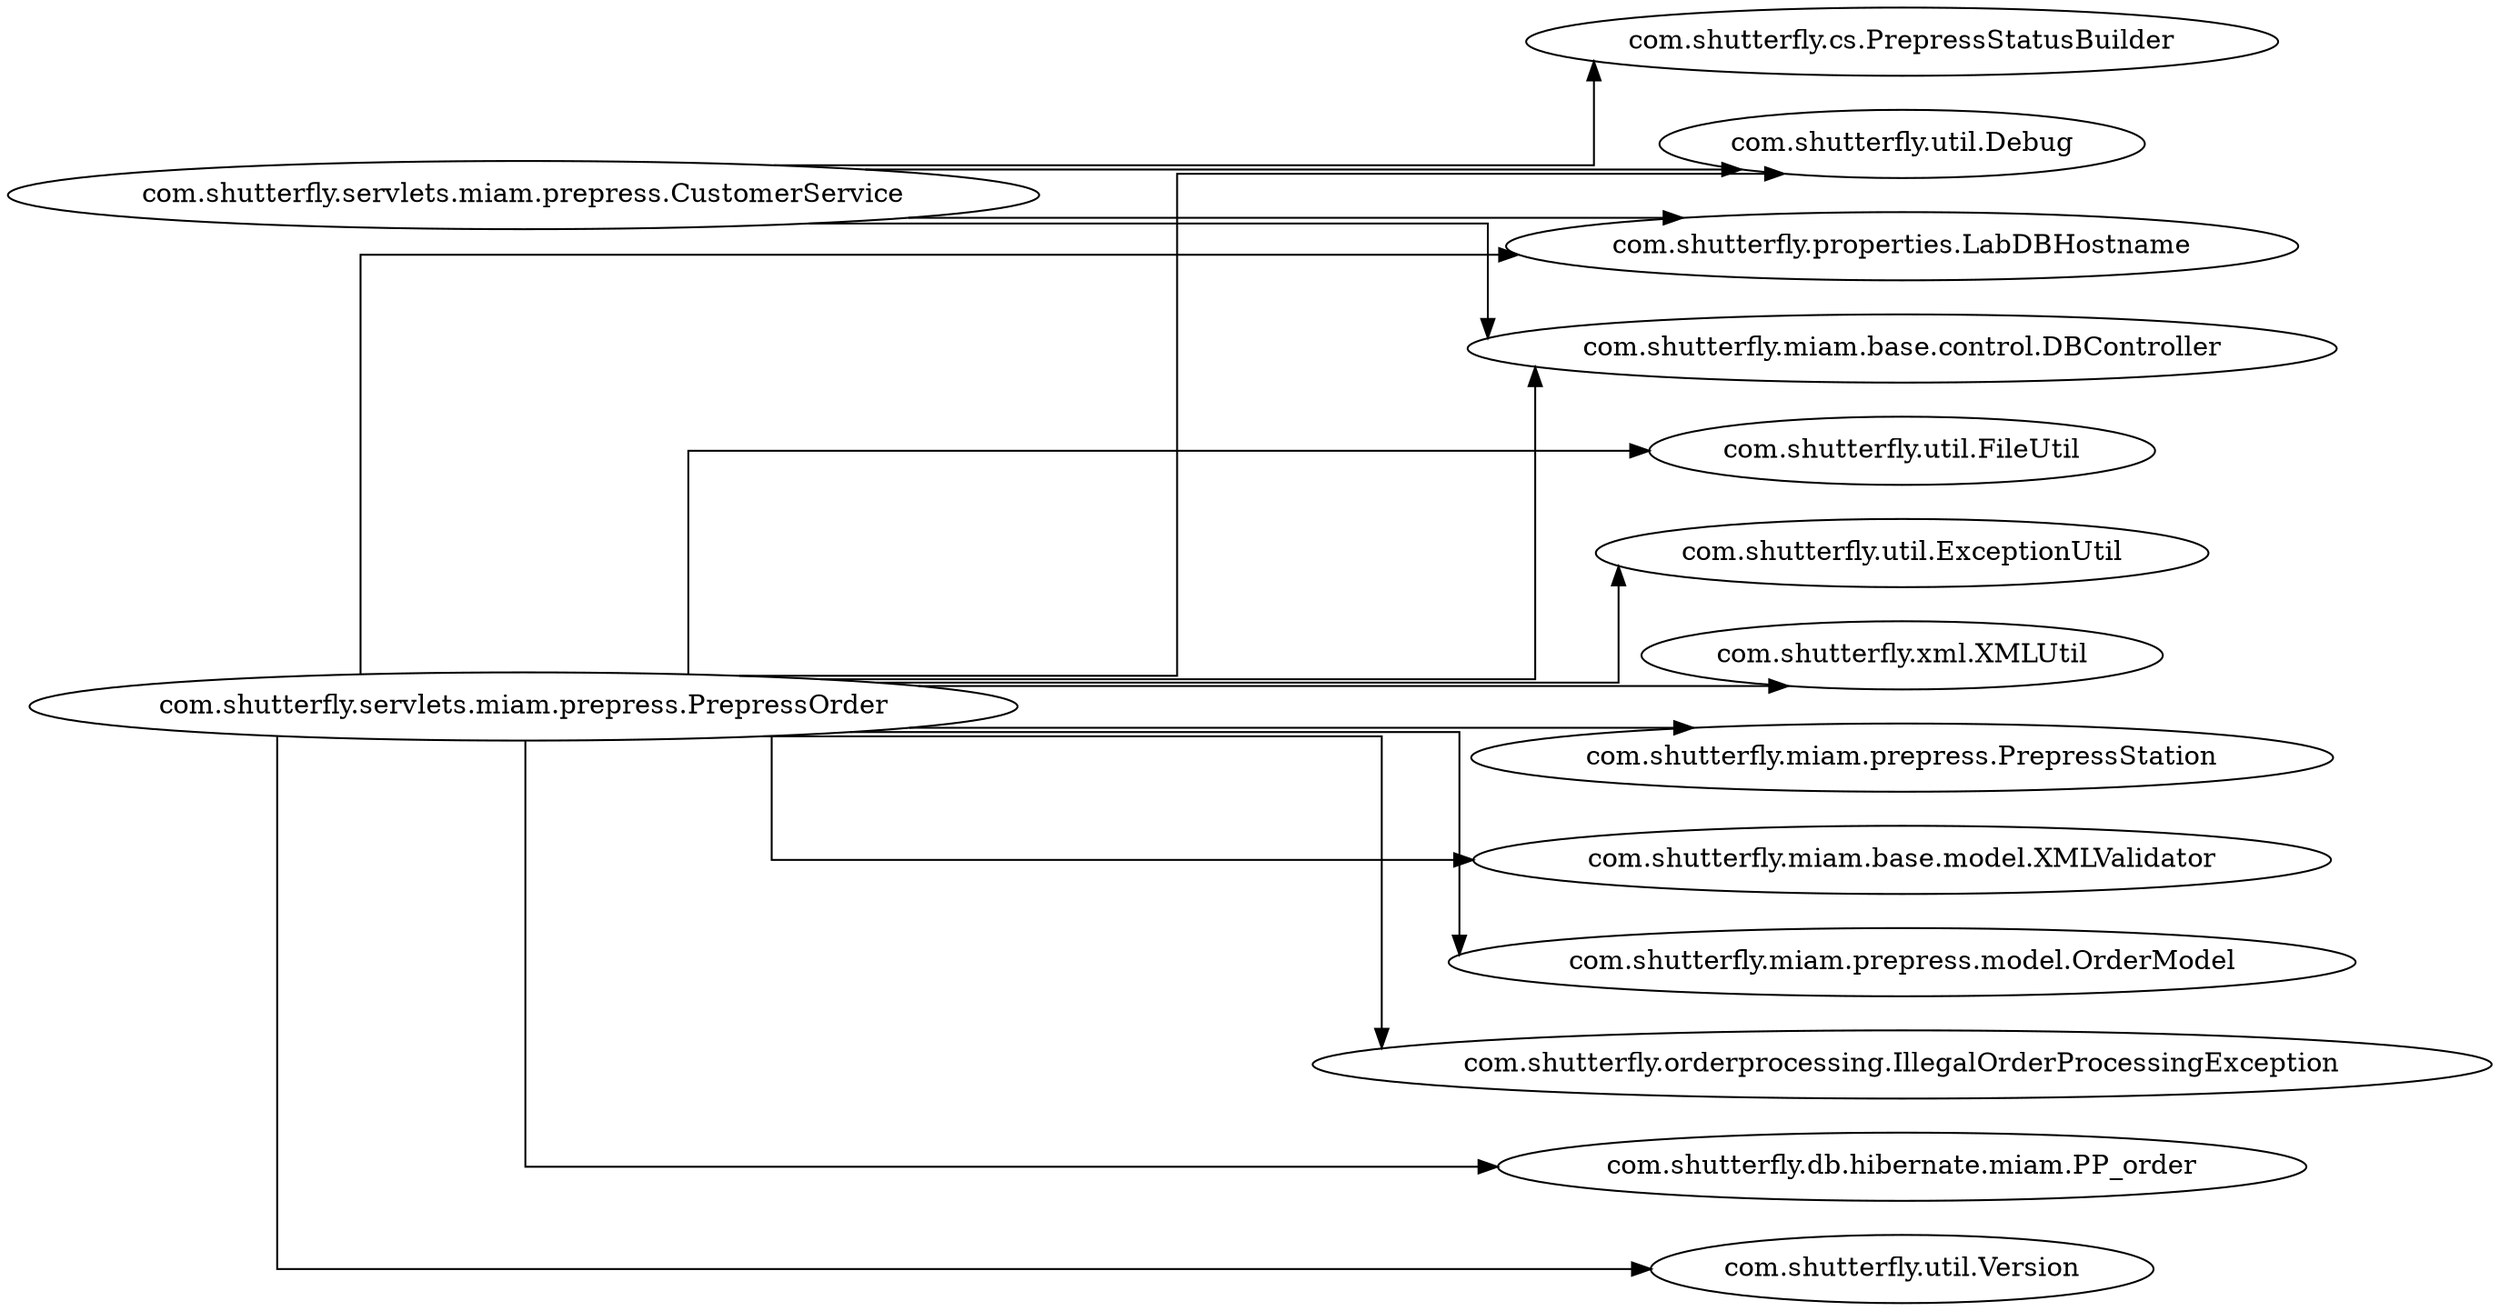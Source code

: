 digraph dependencyGraph {
 concentrate=true;
 rankdir="LR"; 
ranksep="2.0";
"com.shutterfly.servlets.miam.prepress.CustomerService"; 
"com.shutterfly.servlets.miam.prepress.CustomerService"->"com.shutterfly.cs.PrepressStatusBuilder";
"com.shutterfly.servlets.miam.prepress.CustomerService"->"com.shutterfly.util.Debug";
"com.shutterfly.servlets.miam.prepress.CustomerService"->"com.shutterfly.properties.LabDBHostname";
"com.shutterfly.servlets.miam.prepress.CustomerService"->"com.shutterfly.miam.base.control.DBController";
"com.shutterfly.servlets.miam.prepress.PrepressOrder"; 
"com.shutterfly.servlets.miam.prepress.PrepressOrder"->"com.shutterfly.miam.prepress.PrepressStation";
"com.shutterfly.servlets.miam.prepress.PrepressOrder"->"com.shutterfly.miam.base.model.XMLValidator";
"com.shutterfly.servlets.miam.prepress.PrepressOrder"->"com.shutterfly.miam.prepress.model.OrderModel";
"com.shutterfly.servlets.miam.prepress.PrepressOrder"->"com.shutterfly.orderprocessing.IllegalOrderProcessingException";
"com.shutterfly.servlets.miam.prepress.PrepressOrder"->"com.shutterfly.db.hibernate.miam.PP_order";
"com.shutterfly.servlets.miam.prepress.PrepressOrder"->"com.shutterfly.util.Debug";
"com.shutterfly.servlets.miam.prepress.PrepressOrder"->"com.shutterfly.util.Version";
"com.shutterfly.servlets.miam.prepress.PrepressOrder"->"com.shutterfly.properties.LabDBHostname";
"com.shutterfly.servlets.miam.prepress.PrepressOrder"->"com.shutterfly.miam.base.control.DBController";
"com.shutterfly.servlets.miam.prepress.PrepressOrder"->"com.shutterfly.util.FileUtil";
"com.shutterfly.servlets.miam.prepress.PrepressOrder"->"com.shutterfly.util.ExceptionUtil";
"com.shutterfly.servlets.miam.prepress.PrepressOrder"->"com.shutterfly.xml.XMLUtil";
splines="ortho";
}